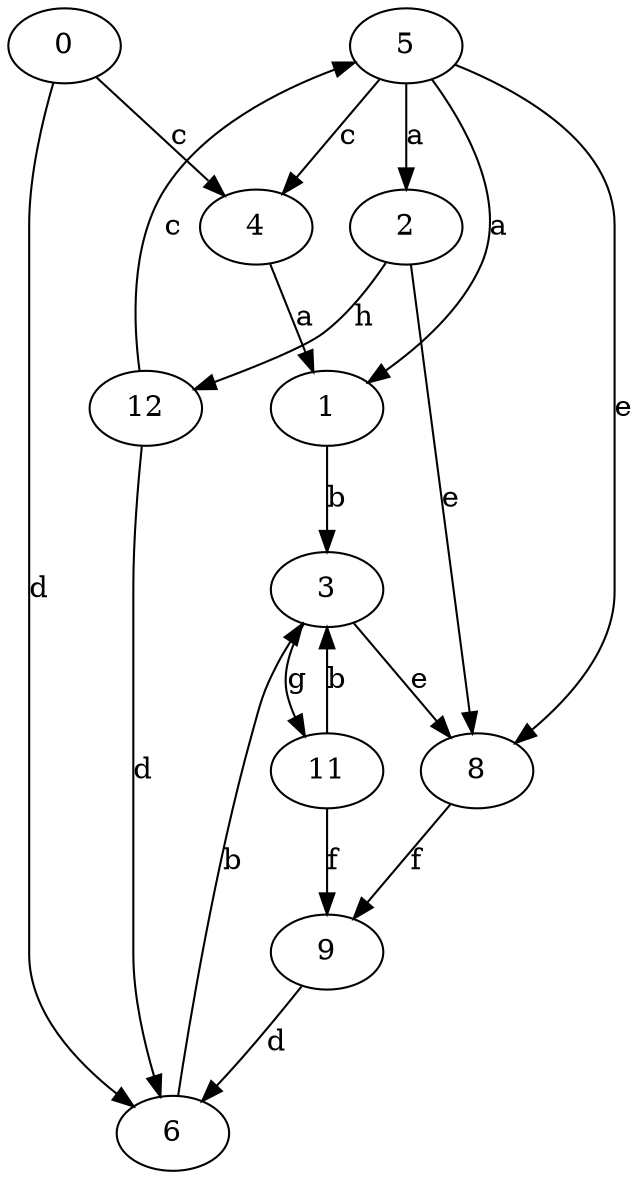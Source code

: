 strict digraph  {
1;
2;
0;
3;
4;
5;
6;
8;
9;
11;
12;
1 -> 3  [label=b];
2 -> 8  [label=e];
2 -> 12  [label=h];
0 -> 4  [label=c];
0 -> 6  [label=d];
3 -> 8  [label=e];
3 -> 11  [label=g];
4 -> 1  [label=a];
5 -> 1  [label=a];
5 -> 2  [label=a];
5 -> 4  [label=c];
5 -> 8  [label=e];
6 -> 3  [label=b];
8 -> 9  [label=f];
9 -> 6  [label=d];
11 -> 3  [label=b];
11 -> 9  [label=f];
12 -> 5  [label=c];
12 -> 6  [label=d];
}
